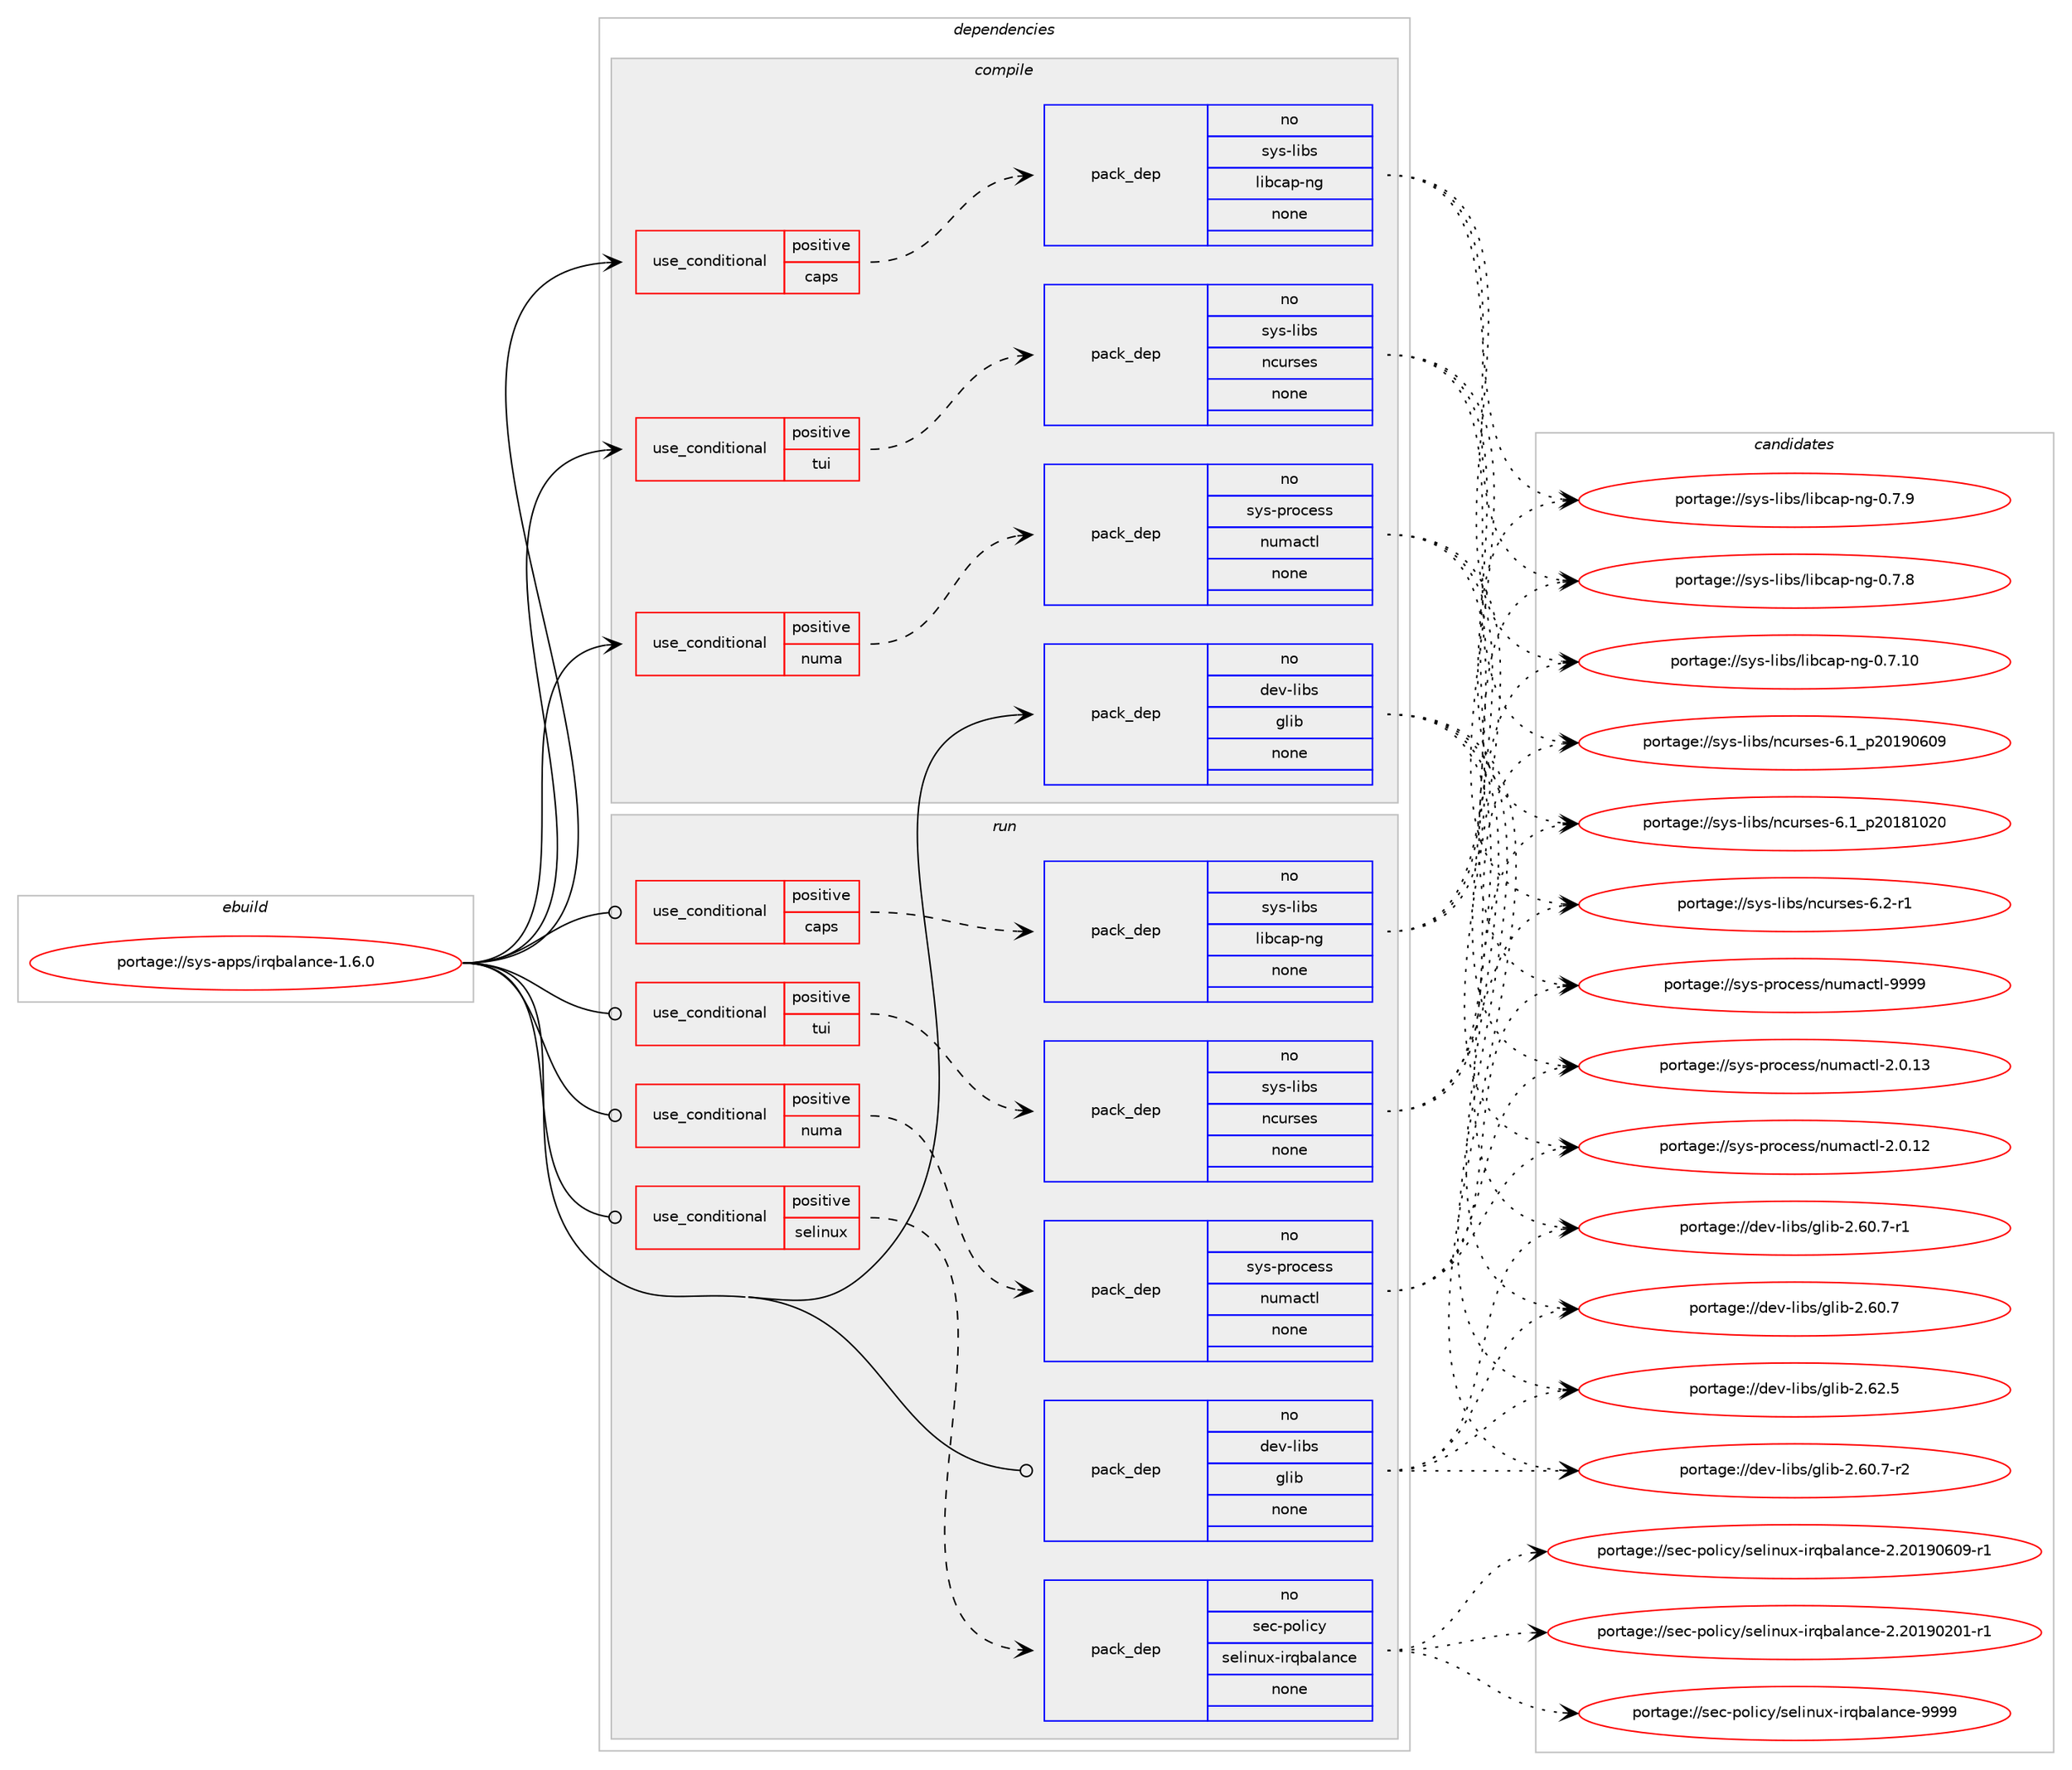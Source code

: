 digraph prolog {

# *************
# Graph options
# *************

newrank=true;
concentrate=true;
compound=true;
graph [rankdir=LR,fontname=Helvetica,fontsize=10,ranksep=1.5];#, ranksep=2.5, nodesep=0.2];
edge  [arrowhead=vee];
node  [fontname=Helvetica,fontsize=10];

# **********
# The ebuild
# **********

subgraph cluster_leftcol {
color=gray;
rank=same;
label=<<i>ebuild</i>>;
id [label="portage://sys-apps/irqbalance-1.6.0", color=red, width=4, href="../sys-apps/irqbalance-1.6.0.svg"];
}

# ****************
# The dependencies
# ****************

subgraph cluster_midcol {
color=gray;
label=<<i>dependencies</i>>;
subgraph cluster_compile {
fillcolor="#eeeeee";
style=filled;
label=<<i>compile</i>>;
subgraph cond8894 {
dependency42647 [label=<<TABLE BORDER="0" CELLBORDER="1" CELLSPACING="0" CELLPADDING="4"><TR><TD ROWSPAN="3" CELLPADDING="10">use_conditional</TD></TR><TR><TD>positive</TD></TR><TR><TD>caps</TD></TR></TABLE>>, shape=none, color=red];
subgraph pack32763 {
dependency42648 [label=<<TABLE BORDER="0" CELLBORDER="1" CELLSPACING="0" CELLPADDING="4" WIDTH="220"><TR><TD ROWSPAN="6" CELLPADDING="30">pack_dep</TD></TR><TR><TD WIDTH="110">no</TD></TR><TR><TD>sys-libs</TD></TR><TR><TD>libcap-ng</TD></TR><TR><TD>none</TD></TR><TR><TD></TD></TR></TABLE>>, shape=none, color=blue];
}
dependency42647:e -> dependency42648:w [weight=20,style="dashed",arrowhead="vee"];
}
id:e -> dependency42647:w [weight=20,style="solid",arrowhead="vee"];
subgraph cond8895 {
dependency42649 [label=<<TABLE BORDER="0" CELLBORDER="1" CELLSPACING="0" CELLPADDING="4"><TR><TD ROWSPAN="3" CELLPADDING="10">use_conditional</TD></TR><TR><TD>positive</TD></TR><TR><TD>numa</TD></TR></TABLE>>, shape=none, color=red];
subgraph pack32764 {
dependency42650 [label=<<TABLE BORDER="0" CELLBORDER="1" CELLSPACING="0" CELLPADDING="4" WIDTH="220"><TR><TD ROWSPAN="6" CELLPADDING="30">pack_dep</TD></TR><TR><TD WIDTH="110">no</TD></TR><TR><TD>sys-process</TD></TR><TR><TD>numactl</TD></TR><TR><TD>none</TD></TR><TR><TD></TD></TR></TABLE>>, shape=none, color=blue];
}
dependency42649:e -> dependency42650:w [weight=20,style="dashed",arrowhead="vee"];
}
id:e -> dependency42649:w [weight=20,style="solid",arrowhead="vee"];
subgraph cond8896 {
dependency42651 [label=<<TABLE BORDER="0" CELLBORDER="1" CELLSPACING="0" CELLPADDING="4"><TR><TD ROWSPAN="3" CELLPADDING="10">use_conditional</TD></TR><TR><TD>positive</TD></TR><TR><TD>tui</TD></TR></TABLE>>, shape=none, color=red];
subgraph pack32765 {
dependency42652 [label=<<TABLE BORDER="0" CELLBORDER="1" CELLSPACING="0" CELLPADDING="4" WIDTH="220"><TR><TD ROWSPAN="6" CELLPADDING="30">pack_dep</TD></TR><TR><TD WIDTH="110">no</TD></TR><TR><TD>sys-libs</TD></TR><TR><TD>ncurses</TD></TR><TR><TD>none</TD></TR><TR><TD></TD></TR></TABLE>>, shape=none, color=blue];
}
dependency42651:e -> dependency42652:w [weight=20,style="dashed",arrowhead="vee"];
}
id:e -> dependency42651:w [weight=20,style="solid",arrowhead="vee"];
subgraph pack32766 {
dependency42653 [label=<<TABLE BORDER="0" CELLBORDER="1" CELLSPACING="0" CELLPADDING="4" WIDTH="220"><TR><TD ROWSPAN="6" CELLPADDING="30">pack_dep</TD></TR><TR><TD WIDTH="110">no</TD></TR><TR><TD>dev-libs</TD></TR><TR><TD>glib</TD></TR><TR><TD>none</TD></TR><TR><TD></TD></TR></TABLE>>, shape=none, color=blue];
}
id:e -> dependency42653:w [weight=20,style="solid",arrowhead="vee"];
}
subgraph cluster_compileandrun {
fillcolor="#eeeeee";
style=filled;
label=<<i>compile and run</i>>;
}
subgraph cluster_run {
fillcolor="#eeeeee";
style=filled;
label=<<i>run</i>>;
subgraph cond8897 {
dependency42654 [label=<<TABLE BORDER="0" CELLBORDER="1" CELLSPACING="0" CELLPADDING="4"><TR><TD ROWSPAN="3" CELLPADDING="10">use_conditional</TD></TR><TR><TD>positive</TD></TR><TR><TD>caps</TD></TR></TABLE>>, shape=none, color=red];
subgraph pack32767 {
dependency42655 [label=<<TABLE BORDER="0" CELLBORDER="1" CELLSPACING="0" CELLPADDING="4" WIDTH="220"><TR><TD ROWSPAN="6" CELLPADDING="30">pack_dep</TD></TR><TR><TD WIDTH="110">no</TD></TR><TR><TD>sys-libs</TD></TR><TR><TD>libcap-ng</TD></TR><TR><TD>none</TD></TR><TR><TD></TD></TR></TABLE>>, shape=none, color=blue];
}
dependency42654:e -> dependency42655:w [weight=20,style="dashed",arrowhead="vee"];
}
id:e -> dependency42654:w [weight=20,style="solid",arrowhead="odot"];
subgraph cond8898 {
dependency42656 [label=<<TABLE BORDER="0" CELLBORDER="1" CELLSPACING="0" CELLPADDING="4"><TR><TD ROWSPAN="3" CELLPADDING="10">use_conditional</TD></TR><TR><TD>positive</TD></TR><TR><TD>numa</TD></TR></TABLE>>, shape=none, color=red];
subgraph pack32768 {
dependency42657 [label=<<TABLE BORDER="0" CELLBORDER="1" CELLSPACING="0" CELLPADDING="4" WIDTH="220"><TR><TD ROWSPAN="6" CELLPADDING="30">pack_dep</TD></TR><TR><TD WIDTH="110">no</TD></TR><TR><TD>sys-process</TD></TR><TR><TD>numactl</TD></TR><TR><TD>none</TD></TR><TR><TD></TD></TR></TABLE>>, shape=none, color=blue];
}
dependency42656:e -> dependency42657:w [weight=20,style="dashed",arrowhead="vee"];
}
id:e -> dependency42656:w [weight=20,style="solid",arrowhead="odot"];
subgraph cond8899 {
dependency42658 [label=<<TABLE BORDER="0" CELLBORDER="1" CELLSPACING="0" CELLPADDING="4"><TR><TD ROWSPAN="3" CELLPADDING="10">use_conditional</TD></TR><TR><TD>positive</TD></TR><TR><TD>selinux</TD></TR></TABLE>>, shape=none, color=red];
subgraph pack32769 {
dependency42659 [label=<<TABLE BORDER="0" CELLBORDER="1" CELLSPACING="0" CELLPADDING="4" WIDTH="220"><TR><TD ROWSPAN="6" CELLPADDING="30">pack_dep</TD></TR><TR><TD WIDTH="110">no</TD></TR><TR><TD>sec-policy</TD></TR><TR><TD>selinux-irqbalance</TD></TR><TR><TD>none</TD></TR><TR><TD></TD></TR></TABLE>>, shape=none, color=blue];
}
dependency42658:e -> dependency42659:w [weight=20,style="dashed",arrowhead="vee"];
}
id:e -> dependency42658:w [weight=20,style="solid",arrowhead="odot"];
subgraph cond8900 {
dependency42660 [label=<<TABLE BORDER="0" CELLBORDER="1" CELLSPACING="0" CELLPADDING="4"><TR><TD ROWSPAN="3" CELLPADDING="10">use_conditional</TD></TR><TR><TD>positive</TD></TR><TR><TD>tui</TD></TR></TABLE>>, shape=none, color=red];
subgraph pack32770 {
dependency42661 [label=<<TABLE BORDER="0" CELLBORDER="1" CELLSPACING="0" CELLPADDING="4" WIDTH="220"><TR><TD ROWSPAN="6" CELLPADDING="30">pack_dep</TD></TR><TR><TD WIDTH="110">no</TD></TR><TR><TD>sys-libs</TD></TR><TR><TD>ncurses</TD></TR><TR><TD>none</TD></TR><TR><TD></TD></TR></TABLE>>, shape=none, color=blue];
}
dependency42660:e -> dependency42661:w [weight=20,style="dashed",arrowhead="vee"];
}
id:e -> dependency42660:w [weight=20,style="solid",arrowhead="odot"];
subgraph pack32771 {
dependency42662 [label=<<TABLE BORDER="0" CELLBORDER="1" CELLSPACING="0" CELLPADDING="4" WIDTH="220"><TR><TD ROWSPAN="6" CELLPADDING="30">pack_dep</TD></TR><TR><TD WIDTH="110">no</TD></TR><TR><TD>dev-libs</TD></TR><TR><TD>glib</TD></TR><TR><TD>none</TD></TR><TR><TD></TD></TR></TABLE>>, shape=none, color=blue];
}
id:e -> dependency42662:w [weight=20,style="solid",arrowhead="odot"];
}
}

# **************
# The candidates
# **************

subgraph cluster_choices {
rank=same;
color=gray;
label=<<i>candidates</i>>;

subgraph choice32763 {
color=black;
nodesep=1;
choice11512111545108105981154710810598999711245110103454846554657 [label="portage://sys-libs/libcap-ng-0.7.9", color=red, width=4,href="../sys-libs/libcap-ng-0.7.9.svg"];
choice11512111545108105981154710810598999711245110103454846554656 [label="portage://sys-libs/libcap-ng-0.7.8", color=red, width=4,href="../sys-libs/libcap-ng-0.7.8.svg"];
choice1151211154510810598115471081059899971124511010345484655464948 [label="portage://sys-libs/libcap-ng-0.7.10", color=red, width=4,href="../sys-libs/libcap-ng-0.7.10.svg"];
dependency42648:e -> choice11512111545108105981154710810598999711245110103454846554657:w [style=dotted,weight="100"];
dependency42648:e -> choice11512111545108105981154710810598999711245110103454846554656:w [style=dotted,weight="100"];
dependency42648:e -> choice1151211154510810598115471081059899971124511010345484655464948:w [style=dotted,weight="100"];
}
subgraph choice32764 {
color=black;
nodesep=1;
choice11512111545112114111991011151154711011710997991161084557575757 [label="portage://sys-process/numactl-9999", color=red, width=4,href="../sys-process/numactl-9999.svg"];
choice115121115451121141119910111511547110117109979911610845504648464951 [label="portage://sys-process/numactl-2.0.13", color=red, width=4,href="../sys-process/numactl-2.0.13.svg"];
choice115121115451121141119910111511547110117109979911610845504648464950 [label="portage://sys-process/numactl-2.0.12", color=red, width=4,href="../sys-process/numactl-2.0.12.svg"];
dependency42650:e -> choice11512111545112114111991011151154711011710997991161084557575757:w [style=dotted,weight="100"];
dependency42650:e -> choice115121115451121141119910111511547110117109979911610845504648464951:w [style=dotted,weight="100"];
dependency42650:e -> choice115121115451121141119910111511547110117109979911610845504648464950:w [style=dotted,weight="100"];
}
subgraph choice32765 {
color=black;
nodesep=1;
choice11512111545108105981154711099117114115101115455446504511449 [label="portage://sys-libs/ncurses-6.2-r1", color=red, width=4,href="../sys-libs/ncurses-6.2-r1.svg"];
choice1151211154510810598115471109911711411510111545544649951125048495748544857 [label="portage://sys-libs/ncurses-6.1_p20190609", color=red, width=4,href="../sys-libs/ncurses-6.1_p20190609.svg"];
choice1151211154510810598115471109911711411510111545544649951125048495649485048 [label="portage://sys-libs/ncurses-6.1_p20181020", color=red, width=4,href="../sys-libs/ncurses-6.1_p20181020.svg"];
dependency42652:e -> choice11512111545108105981154711099117114115101115455446504511449:w [style=dotted,weight="100"];
dependency42652:e -> choice1151211154510810598115471109911711411510111545544649951125048495748544857:w [style=dotted,weight="100"];
dependency42652:e -> choice1151211154510810598115471109911711411510111545544649951125048495649485048:w [style=dotted,weight="100"];
}
subgraph choice32766 {
color=black;
nodesep=1;
choice1001011184510810598115471031081059845504654504653 [label="portage://dev-libs/glib-2.62.5", color=red, width=4,href="../dev-libs/glib-2.62.5.svg"];
choice10010111845108105981154710310810598455046544846554511450 [label="portage://dev-libs/glib-2.60.7-r2", color=red, width=4,href="../dev-libs/glib-2.60.7-r2.svg"];
choice10010111845108105981154710310810598455046544846554511449 [label="portage://dev-libs/glib-2.60.7-r1", color=red, width=4,href="../dev-libs/glib-2.60.7-r1.svg"];
choice1001011184510810598115471031081059845504654484655 [label="portage://dev-libs/glib-2.60.7", color=red, width=4,href="../dev-libs/glib-2.60.7.svg"];
dependency42653:e -> choice1001011184510810598115471031081059845504654504653:w [style=dotted,weight="100"];
dependency42653:e -> choice10010111845108105981154710310810598455046544846554511450:w [style=dotted,weight="100"];
dependency42653:e -> choice10010111845108105981154710310810598455046544846554511449:w [style=dotted,weight="100"];
dependency42653:e -> choice1001011184510810598115471031081059845504654484655:w [style=dotted,weight="100"];
}
subgraph choice32767 {
color=black;
nodesep=1;
choice11512111545108105981154710810598999711245110103454846554657 [label="portage://sys-libs/libcap-ng-0.7.9", color=red, width=4,href="../sys-libs/libcap-ng-0.7.9.svg"];
choice11512111545108105981154710810598999711245110103454846554656 [label="portage://sys-libs/libcap-ng-0.7.8", color=red, width=4,href="../sys-libs/libcap-ng-0.7.8.svg"];
choice1151211154510810598115471081059899971124511010345484655464948 [label="portage://sys-libs/libcap-ng-0.7.10", color=red, width=4,href="../sys-libs/libcap-ng-0.7.10.svg"];
dependency42655:e -> choice11512111545108105981154710810598999711245110103454846554657:w [style=dotted,weight="100"];
dependency42655:e -> choice11512111545108105981154710810598999711245110103454846554656:w [style=dotted,weight="100"];
dependency42655:e -> choice1151211154510810598115471081059899971124511010345484655464948:w [style=dotted,weight="100"];
}
subgraph choice32768 {
color=black;
nodesep=1;
choice11512111545112114111991011151154711011710997991161084557575757 [label="portage://sys-process/numactl-9999", color=red, width=4,href="../sys-process/numactl-9999.svg"];
choice115121115451121141119910111511547110117109979911610845504648464951 [label="portage://sys-process/numactl-2.0.13", color=red, width=4,href="../sys-process/numactl-2.0.13.svg"];
choice115121115451121141119910111511547110117109979911610845504648464950 [label="portage://sys-process/numactl-2.0.12", color=red, width=4,href="../sys-process/numactl-2.0.12.svg"];
dependency42657:e -> choice11512111545112114111991011151154711011710997991161084557575757:w [style=dotted,weight="100"];
dependency42657:e -> choice115121115451121141119910111511547110117109979911610845504648464951:w [style=dotted,weight="100"];
dependency42657:e -> choice115121115451121141119910111511547110117109979911610845504648464950:w [style=dotted,weight="100"];
}
subgraph choice32769 {
color=black;
nodesep=1;
choice1151019945112111108105991214711510110810511011712045105114113989710897110991014557575757 [label="portage://sec-policy/selinux-irqbalance-9999", color=red, width=4,href="../sec-policy/selinux-irqbalance-9999.svg"];
choice11510199451121111081059912147115101108105110117120451051141139897108971109910145504650484957485448574511449 [label="portage://sec-policy/selinux-irqbalance-2.20190609-r1", color=red, width=4,href="../sec-policy/selinux-irqbalance-2.20190609-r1.svg"];
choice11510199451121111081059912147115101108105110117120451051141139897108971109910145504650484957485048494511449 [label="portage://sec-policy/selinux-irqbalance-2.20190201-r1", color=red, width=4,href="../sec-policy/selinux-irqbalance-2.20190201-r1.svg"];
dependency42659:e -> choice1151019945112111108105991214711510110810511011712045105114113989710897110991014557575757:w [style=dotted,weight="100"];
dependency42659:e -> choice11510199451121111081059912147115101108105110117120451051141139897108971109910145504650484957485448574511449:w [style=dotted,weight="100"];
dependency42659:e -> choice11510199451121111081059912147115101108105110117120451051141139897108971109910145504650484957485048494511449:w [style=dotted,weight="100"];
}
subgraph choice32770 {
color=black;
nodesep=1;
choice11512111545108105981154711099117114115101115455446504511449 [label="portage://sys-libs/ncurses-6.2-r1", color=red, width=4,href="../sys-libs/ncurses-6.2-r1.svg"];
choice1151211154510810598115471109911711411510111545544649951125048495748544857 [label="portage://sys-libs/ncurses-6.1_p20190609", color=red, width=4,href="../sys-libs/ncurses-6.1_p20190609.svg"];
choice1151211154510810598115471109911711411510111545544649951125048495649485048 [label="portage://sys-libs/ncurses-6.1_p20181020", color=red, width=4,href="../sys-libs/ncurses-6.1_p20181020.svg"];
dependency42661:e -> choice11512111545108105981154711099117114115101115455446504511449:w [style=dotted,weight="100"];
dependency42661:e -> choice1151211154510810598115471109911711411510111545544649951125048495748544857:w [style=dotted,weight="100"];
dependency42661:e -> choice1151211154510810598115471109911711411510111545544649951125048495649485048:w [style=dotted,weight="100"];
}
subgraph choice32771 {
color=black;
nodesep=1;
choice1001011184510810598115471031081059845504654504653 [label="portage://dev-libs/glib-2.62.5", color=red, width=4,href="../dev-libs/glib-2.62.5.svg"];
choice10010111845108105981154710310810598455046544846554511450 [label="portage://dev-libs/glib-2.60.7-r2", color=red, width=4,href="../dev-libs/glib-2.60.7-r2.svg"];
choice10010111845108105981154710310810598455046544846554511449 [label="portage://dev-libs/glib-2.60.7-r1", color=red, width=4,href="../dev-libs/glib-2.60.7-r1.svg"];
choice1001011184510810598115471031081059845504654484655 [label="portage://dev-libs/glib-2.60.7", color=red, width=4,href="../dev-libs/glib-2.60.7.svg"];
dependency42662:e -> choice1001011184510810598115471031081059845504654504653:w [style=dotted,weight="100"];
dependency42662:e -> choice10010111845108105981154710310810598455046544846554511450:w [style=dotted,weight="100"];
dependency42662:e -> choice10010111845108105981154710310810598455046544846554511449:w [style=dotted,weight="100"];
dependency42662:e -> choice1001011184510810598115471031081059845504654484655:w [style=dotted,weight="100"];
}
}

}
